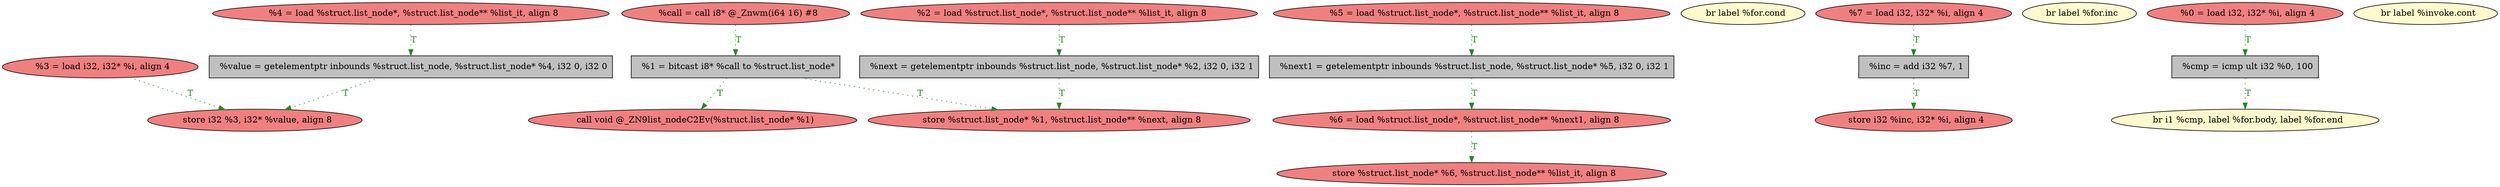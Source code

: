 
digraph G {


node467 [fillcolor=lightcoral,label="  %3 = load i32, i32* %i, align 4",shape=ellipse,style=filled ]
node465 [fillcolor=lightcoral,label="  store %struct.list_node* %1, %struct.list_node** %next, align 8",shape=ellipse,style=filled ]
node464 [fillcolor=grey,label="  %1 = bitcast i8* %call to %struct.list_node*",shape=rectangle,style=filled ]
node462 [fillcolor=lightcoral,label="  %5 = load %struct.list_node*, %struct.list_node** %list_it, align 8",shape=ellipse,style=filled ]
node461 [fillcolor=lightcoral,label="  %2 = load %struct.list_node*, %struct.list_node** %list_it, align 8",shape=ellipse,style=filled ]
node447 [fillcolor=lightcoral,label="  store %struct.list_node* %6, %struct.list_node** %list_it, align 8",shape=ellipse,style=filled ]
node448 [fillcolor=lightcoral,label="  %6 = load %struct.list_node*, %struct.list_node** %next1, align 8",shape=ellipse,style=filled ]
node451 [fillcolor=lightcoral,label="  call void @_ZN9list_nodeC2Ev(%struct.list_node* %1)",shape=ellipse,style=filled ]
node453 [fillcolor=lightcoral,label="  %call = call i8* @_Znwm(i64 16) #8",shape=ellipse,style=filled ]
node445 [fillcolor=lemonchiffon,label="  br label %for.cond",shape=ellipse,style=filled ]
node449 [fillcolor=grey,label="  %next1 = getelementptr inbounds %struct.list_node, %struct.list_node* %5, i32 0, i32 1",shape=rectangle,style=filled ]
node446 [fillcolor=grey,label="  %inc = add i32 %7, 1",shape=rectangle,style=filled ]
node452 [fillcolor=lightcoral,label="  %4 = load %struct.list_node*, %struct.list_node** %list_it, align 8",shape=ellipse,style=filled ]
node450 [fillcolor=lemonchiffon,label="  br label %for.inc",shape=ellipse,style=filled ]
node455 [fillcolor=lightcoral,label="  %0 = load i32, i32* %i, align 4",shape=ellipse,style=filled ]
node459 [fillcolor=lightcoral,label="  store i32 %inc, i32* %i, align 4",shape=ellipse,style=filled ]
node454 [fillcolor=grey,label="  %value = getelementptr inbounds %struct.list_node, %struct.list_node* %4, i32 0, i32 0",shape=rectangle,style=filled ]
node466 [fillcolor=lightcoral,label="  %7 = load i32, i32* %i, align 4",shape=ellipse,style=filled ]
node456 [fillcolor=grey,label="  %cmp = icmp ult i32 %0, 100",shape=rectangle,style=filled ]
node457 [fillcolor=lightcoral,label="  store i32 %3, i32* %value, align 8",shape=ellipse,style=filled ]
node458 [fillcolor=lemonchiffon,label="  br label %invoke.cont",shape=ellipse,style=filled ]
node463 [fillcolor=grey,label="  %next = getelementptr inbounds %struct.list_node, %struct.list_node* %2, i32 0, i32 1",shape=rectangle,style=filled ]
node460 [fillcolor=lemonchiffon,label="  br i1 %cmp, label %for.body, label %for.end",shape=ellipse,style=filled ]

node452->node454 [style=dotted,color=forestgreen,label="T",fontcolor=forestgreen ]
node467->node457 [style=dotted,color=forestgreen,label="T",fontcolor=forestgreen ]
node455->node456 [style=dotted,color=forestgreen,label="T",fontcolor=forestgreen ]
node462->node449 [style=dotted,color=forestgreen,label="T",fontcolor=forestgreen ]
node446->node459 [style=dotted,color=forestgreen,label="T",fontcolor=forestgreen ]
node448->node447 [style=dotted,color=forestgreen,label="T",fontcolor=forestgreen ]
node453->node464 [style=dotted,color=forestgreen,label="T",fontcolor=forestgreen ]
node464->node451 [style=dotted,color=forestgreen,label="T",fontcolor=forestgreen ]
node461->node463 [style=dotted,color=forestgreen,label="T",fontcolor=forestgreen ]
node456->node460 [style=dotted,color=forestgreen,label="T",fontcolor=forestgreen ]
node449->node448 [style=dotted,color=forestgreen,label="T",fontcolor=forestgreen ]
node466->node446 [style=dotted,color=forestgreen,label="T",fontcolor=forestgreen ]
node454->node457 [style=dotted,color=forestgreen,label="T",fontcolor=forestgreen ]
node464->node465 [style=dotted,color=forestgreen,label="T",fontcolor=forestgreen ]
node463->node465 [style=dotted,color=forestgreen,label="T",fontcolor=forestgreen ]


}
